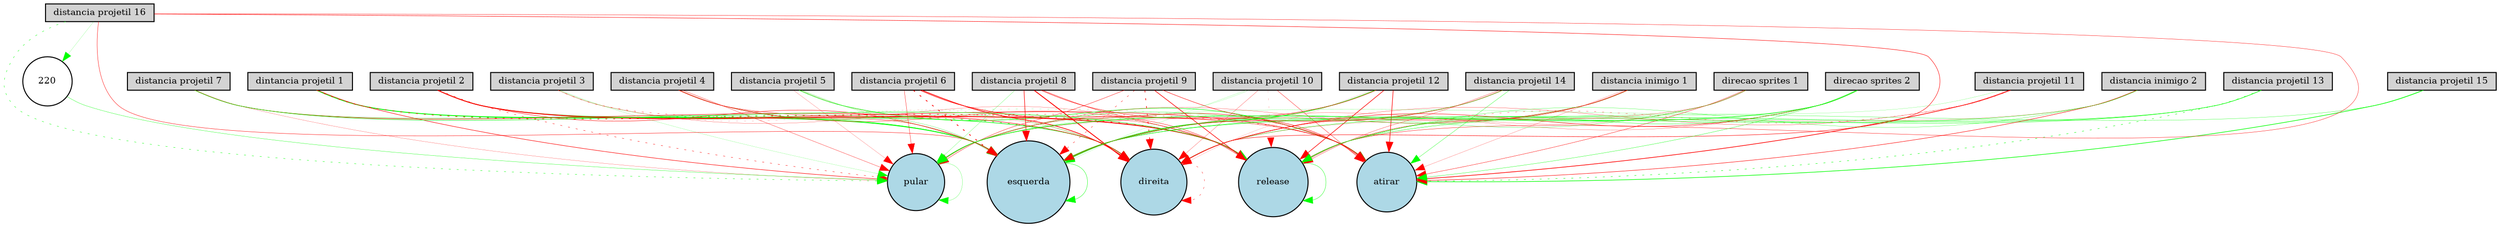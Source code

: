 digraph {
	node [fontsize=9 height=0.2 shape=circle width=0.2]
	"dintancia projetil 1" [fillcolor=lightgray shape=box style=filled]
	"distancia projetil 2" [fillcolor=lightgray shape=box style=filled]
	"distancia projetil 3" [fillcolor=lightgray shape=box style=filled]
	"distancia projetil 4" [fillcolor=lightgray shape=box style=filled]
	"distancia projetil 5" [fillcolor=lightgray shape=box style=filled]
	"distancia projetil 6" [fillcolor=lightgray shape=box style=filled]
	"distancia projetil 7" [fillcolor=lightgray shape=box style=filled]
	"distancia projetil 8" [fillcolor=lightgray shape=box style=filled]
	"distancia projetil 9" [fillcolor=lightgray shape=box style=filled]
	"distancia projetil 10" [fillcolor=lightgray shape=box style=filled]
	"distancia projetil 11" [fillcolor=lightgray shape=box style=filled]
	"distancia projetil 12" [fillcolor=lightgray shape=box style=filled]
	"distancia projetil 13" [fillcolor=lightgray shape=box style=filled]
	"distancia projetil 14" [fillcolor=lightgray shape=box style=filled]
	"distancia projetil 15" [fillcolor=lightgray shape=box style=filled]
	"distancia projetil 16" [fillcolor=lightgray shape=box style=filled]
	"distancia inimigo 1" [fillcolor=lightgray shape=box style=filled]
	"distancia inimigo 2" [fillcolor=lightgray shape=box style=filled]
	"direcao sprites 1" [fillcolor=lightgray shape=box style=filled]
	"direcao sprites 2" [fillcolor=lightgray shape=box style=filled]
	esquerda [fillcolor=lightblue style=filled]
	direita [fillcolor=lightblue style=filled]
	pular [fillcolor=lightblue style=filled]
	atirar [fillcolor=lightblue style=filled]
	release [fillcolor=lightblue style=filled]
	220 [fillcolor=white style=filled]
	"distancia projetil 2" -> esquerda [color=red penwidth=0.390343972682 style=solid]
	"distancia inimigo 2" -> direita [color=red penwidth=0.134104056023 style=solid]
	"distancia projetil 13" -> atirar [color=green penwidth=0.403182845404 style=dotted]
	"distancia projetil 8" -> direita [color=red penwidth=0.856278942858 style=solid]
	"distancia projetil 12" -> release [color=red penwidth=0.577942298796 style=solid]
	"dintancia projetil 1" -> esquerda [color=green penwidth=0.85841165103 style=solid]
	"distancia projetil 10" -> atirar [color=red penwidth=0.307076678643 style=solid]
	"distancia projetil 5" -> direita [color=red penwidth=0.12428320587 style=solid]
	"distancia projetil 16" -> esquerda [color=red penwidth=0.35714620926 style=solid]
	direita -> direita [color=red penwidth=0.295739745628 style=dotted]
	"distancia projetil 6" -> direita [color=red penwidth=0.693206749182 style=solid]
	"distancia projetil 3" -> direita [color=red penwidth=0.123726345872 style=dotted]
	"direcao sprites 1" -> esquerda [color=green penwidth=0.227675466205 style=solid]
	"distancia projetil 14" -> esquerda [color=red penwidth=0.453628850748 style=solid]
	"distancia projetil 12" -> atirar [color=red penwidth=0.567930241795 style=solid]
	"distancia projetil 11" -> pular [color=green penwidth=0.139088520613 style=solid]
	"distancia projetil 6" -> pular [color=red penwidth=0.308330516929 style=solid]
	"distancia projetil 2" -> atirar [color=red penwidth=0.454514404477 style=solid]
	"distancia projetil 9" -> atirar [color=red penwidth=0.410134839601 style=solid]
	"distancia projetil 4" -> direita [color=green penwidth=0.213769517137 style=solid]
	"dintancia projetil 1" -> release [color=red penwidth=0.516625767522 style=dotted]
	"distancia projetil 3" -> release [color=red penwidth=0.187301394518 style=solid]
	"direcao sprites 2" -> pular [color=green penwidth=0.590036089132 style=solid]
	"direcao sprites 1" -> atirar [color=red penwidth=0.330795305903 style=solid]
	"distancia inimigo 1" -> esquerda [color=green penwidth=0.372794101229 style=solid]
	"distancia projetil 12" -> esquerda [color=green penwidth=0.65599003546 style=solid]
	"distancia inimigo 1" -> release [color=red penwidth=0.321327562447 style=solid]
	"distancia projetil 7" -> esquerda [color=green penwidth=0.290546075556 style=solid]
	"dintancia projetil 1" -> direita [color=green penwidth=0.468677593989 style=dotted]
	"distancia projetil 16" -> release [color=red penwidth=0.320803787226 style=solid]
	"distancia projetil 16" -> 220 [color=green penwidth=0.115937164646 style=solid]
	"distancia projetil 8" -> pular [color=green penwidth=0.169241808324 style=solid]
	pular -> pular [color=green penwidth=0.183162044625 style=solid]
	"distancia projetil 10" -> esquerda [color=green penwidth=0.112026402403 style=solid]
	"distancia projetil 5" -> esquerda [color=green penwidth=0.191079519062 style=solid]
	"distancia projetil 2" -> pular [color=red penwidth=0.359211227288 style=dotted]
	"dintancia projetil 1" -> pular [color=red penwidth=0.474591127984 style=solid]
	"distancia projetil 16" -> direita [color=red penwidth=0.430005864746 style=solid]
	"direcao sprites 2" -> release [color=green penwidth=0.302683040626 style=solid]
	"distancia projetil 2" -> release [color=red penwidth=0.9098196905 style=solid]
	"distancia inimigo 2" -> atirar [color=red penwidth=0.437847158603 style=solid]
	"distancia projetil 13" -> direita [color=green penwidth=0.355310114265 style=solid]
	"distancia projetil 3" -> esquerda [color=green penwidth=0.16911832951 style=solid]
	220 -> pular [color=green penwidth=0.267344108453 style=solid]
	"distancia projetil 7" -> release [color=green penwidth=0.422043842135 style=solid]
	"distancia projetil 11" -> direita [color=red penwidth=0.226507425569 style=solid]
	"distancia projetil 6" -> atirar [color=red penwidth=0.387388817658 style=solid]
	"distancia projetil 9" -> pular [color=red penwidth=0.328464360098 style=solid]
	"distancia projetil 4" -> pular [color=red penwidth=0.263255454888 style=solid]
	"distancia projetil 3" -> atirar [color=red penwidth=0.293651694889 style=dotted]
	"direcao sprites 2" -> atirar [color=green penwidth=0.284844022157 style=solid]
	"direcao sprites 1" -> pular [color=red penwidth=0.20265448339 style=solid]
	"distancia projetil 14" -> pular [color=green penwidth=0.271383850569 style=solid]
	"distancia inimigo 1" -> atirar [color=red penwidth=0.162383727469 style=solid]
	"distancia projetil 12" -> direita [color=red penwidth=0.105158886336 style=solid]
	"distancia projetil 10" -> release [color=red penwidth=0.130668330947 style=dotted]
	"distancia projetil 11" -> release [color=red penwidth=0.241454019793 style=dotted]
	"distancia projetil 5" -> release [color=green penwidth=0.183377802605 style=dotted]
	"distancia projetil 6" -> release [color=red penwidth=0.228564588738 style=solid]
	"distancia projetil 9" -> direita [color=red penwidth=0.651609897169 style=dotted]
	"direcao sprites 2" -> esquerda [color=red penwidth=0.187544681936 style=solid]
	"distancia projetil 8" -> atirar [color=red penwidth=0.371289471756 style=solid]
	"distancia projetil 7" -> pular [color=red penwidth=0.170506664418 style=solid]
	"distancia projetil 10" -> direita [color=red penwidth=0.198810232887 style=solid]
	"distancia projetil 5" -> atirar [color=green penwidth=0.469342742825 style=solid]
	"distancia projetil 9" -> release [color=red penwidth=0.595286516936 style=solid]
	"distancia projetil 4" -> release [color=red penwidth=0.292288158301 style=solid]
	"dintancia projetil 1" -> atirar [color=green penwidth=0.137388339591 style=dotted]
	"distancia projetil 16" -> pular [color=green penwidth=0.352655821476 style=dotted]
	"distancia projetil 15" -> atirar [color=green penwidth=0.599597243204 style=solid]
	"distancia inimigo 2" -> esquerda [color=green penwidth=0.335518500744 style=solid]
	"distancia projetil 13" -> esquerda [color=green penwidth=0.374119792433 style=solid]
	"distancia projetil 8" -> esquerda [color=red penwidth=0.550003129094 style=solid]
	"distancia projetil 10" -> pular [color=green penwidth=0.101832669499 style=solid]
	"distancia inimigo 1" -> direita [color=red penwidth=0.238471435827 style=solid]
	"distancia projetil 6" -> esquerda [color=red penwidth=0.7574861045 style=dotted]
	release -> release [color=green penwidth=0.319205838909 style=solid]
	"distancia projetil 4" -> atirar [color=red penwidth=0.301580475442 style=solid]
	"distancia projetil 3" -> pular [color=green penwidth=0.120867750907 style=solid]
	"distancia projetil 15" -> release [color=green penwidth=0.24576955483 style=solid]
	"direcao sprites 1" -> direita [color=red penwidth=0.170579102563 style=solid]
	esquerda -> esquerda [color=green penwidth=0.335686205225 style=solid]
	"distancia projetil 14" -> atirar [color=green penwidth=0.261283580177 style=solid]
	"distancia inimigo 1" -> pular [color=red penwidth=0.207934450188 style=solid]
	"distancia projetil 12" -> pular [color=red penwidth=0.384856073738 style=solid]
	"distancia projetil 2" -> direita [color=green penwidth=0.548390084886 style=solid]
	"distancia projetil 11" -> atirar [color=red penwidth=0.654382395636 style=solid]
	"distancia projetil 9" -> esquerda [color=red penwidth=0.344392601375 style=dotted]
	"distancia projetil 4" -> esquerda [color=red penwidth=0.317481269686 style=solid]
	"direcao sprites 2" -> direita [color=red penwidth=0.404568698236 style=solid]
	"distancia inimigo 2" -> release [color=green penwidth=0.226797985703 style=solid]
	"direcao sprites 1" -> release [color=green penwidth=0.193832493345 style=solid]
	"distancia projetil 13" -> release [color=green penwidth=0.117901335633 style=solid]
	"distancia projetil 14" -> release [color=red penwidth=0.238515942824 style=solid]
	"distancia projetil 8" -> release [color=red penwidth=0.349008344589 style=solid]
	"distancia projetil 7" -> direita [color=red penwidth=0.451747041691 style=solid]
	"distancia projetil 5" -> pular [color=red penwidth=0.151643457449 style=solid]
}
